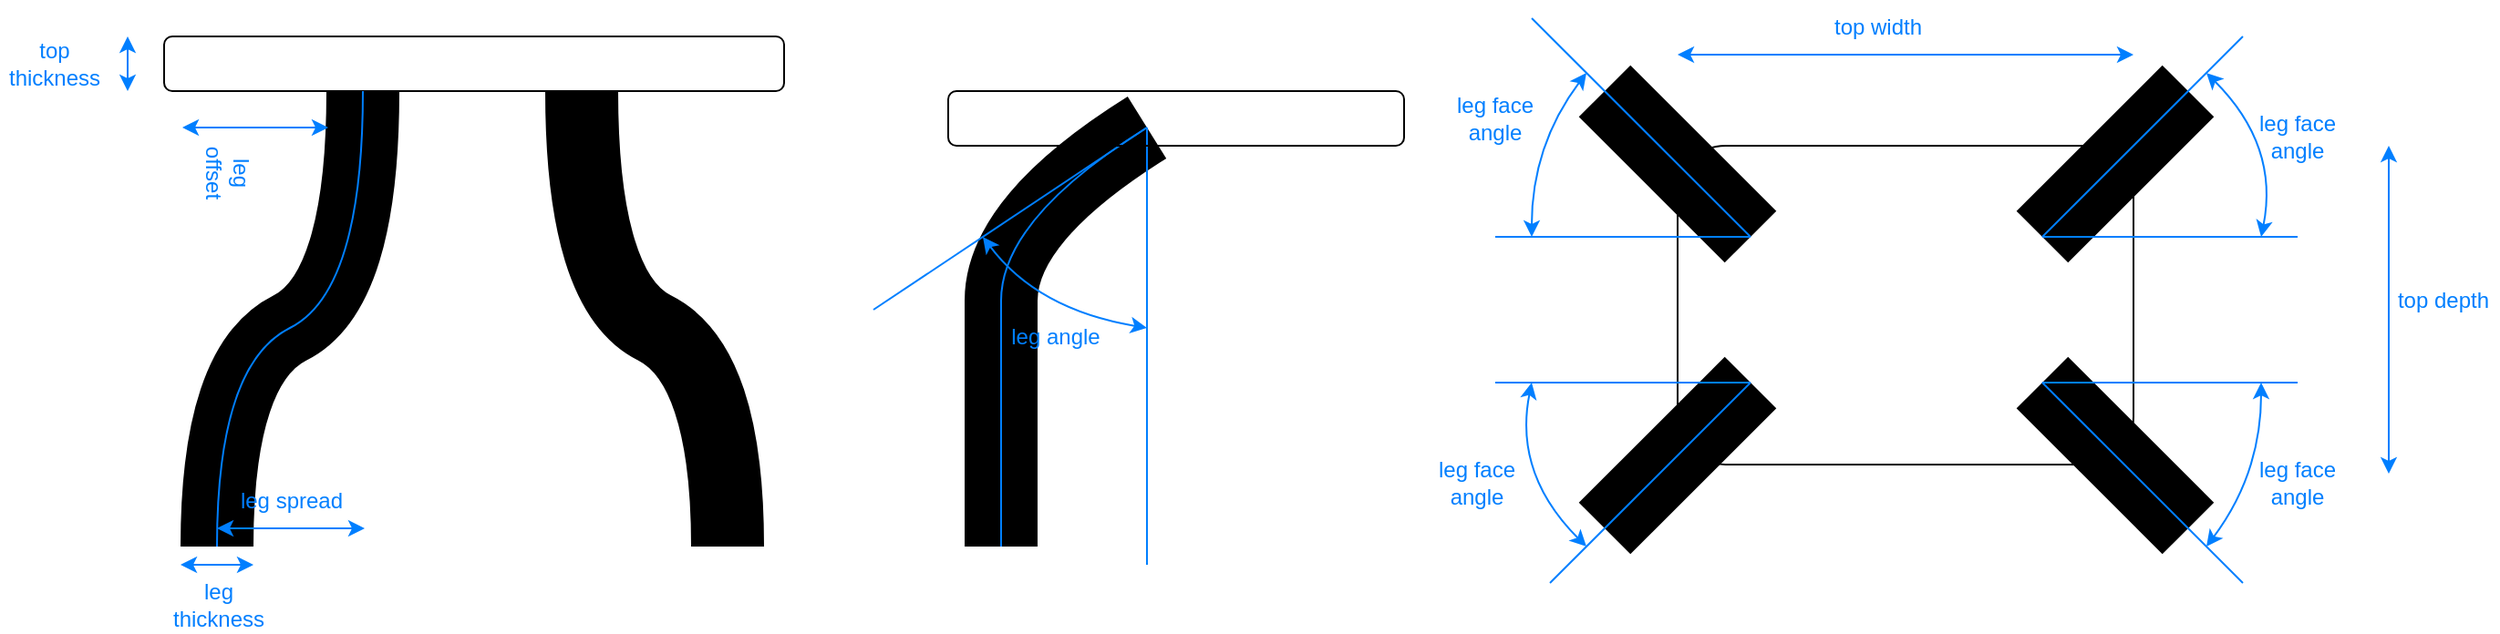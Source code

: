<mxfile version="24.7.5">
  <diagram name="Page-1" id="eQP9FpoesmKtvYTsBGKq">
    <mxGraphModel dx="1061" dy="802" grid="1" gridSize="10" guides="1" tooltips="1" connect="1" arrows="1" fold="1" page="1" pageScale="1" pageWidth="827" pageHeight="1169" math="0" shadow="0">
      <root>
        <mxCell id="0" />
        <mxCell id="1" parent="0" />
        <mxCell id="Jqw3kvBrC36GzWhBntCk-2" value="" style="rounded=1;whiteSpace=wrap;html=1;fillColor=none;" vertex="1" parent="1">
          <mxGeometry x="120" y="340" width="340" height="30" as="geometry" />
        </mxCell>
        <mxCell id="Jqw3kvBrC36GzWhBntCk-17" value="" style="endArrow=none;html=1;rounded=0;curved=1;flowAnimation=0;startArrow=none;startFill=0;endFill=0;strokeWidth=40;" edge="1" parent="1">
          <mxGeometry width="50" height="50" relative="1" as="geometry">
            <mxPoint x="149" y="620" as="sourcePoint" />
            <mxPoint x="229" y="370" as="targetPoint" />
            <Array as="points">
              <mxPoint x="149" y="520" />
              <mxPoint x="229" y="480" />
            </Array>
          </mxGeometry>
        </mxCell>
        <mxCell id="Jqw3kvBrC36GzWhBntCk-18" value="" style="endArrow=none;html=1;rounded=0;curved=1;flowAnimation=0;startArrow=none;startFill=0;endFill=0;strokeWidth=40;" edge="1" parent="1">
          <mxGeometry width="50" height="50" relative="1" as="geometry">
            <mxPoint x="429" y="620" as="sourcePoint" />
            <mxPoint x="349" y="370" as="targetPoint" />
            <Array as="points">
              <mxPoint x="429" y="520" />
              <mxPoint x="349" y="480" />
            </Array>
          </mxGeometry>
        </mxCell>
        <mxCell id="Jqw3kvBrC36GzWhBntCk-19" value="" style="endArrow=classic;startArrow=classic;html=1;rounded=0;strokeColor=#007FFF;align=center;verticalAlign=middle;fontFamily=Helvetica;fontSize=12;fontColor=#007FFF;labelBackgroundColor=default;fillColor=none;gradientColor=none;" edge="1" parent="1">
          <mxGeometry width="50" height="50" relative="1" as="geometry">
            <mxPoint x="129" y="630" as="sourcePoint" />
            <mxPoint x="169" y="630" as="targetPoint" />
          </mxGeometry>
        </mxCell>
        <mxCell id="Jqw3kvBrC36GzWhBntCk-20" value="leg thickness" style="text;html=1;align=center;verticalAlign=middle;whiteSpace=wrap;rounded=0;fontFamily=Helvetica;fontSize=12;fontColor=#007FFF;labelBackgroundColor=none;" vertex="1" parent="1">
          <mxGeometry x="120" y="637" width="60" height="30" as="geometry" />
        </mxCell>
        <mxCell id="Jqw3kvBrC36GzWhBntCk-21" value="" style="endArrow=classic;startArrow=classic;html=1;rounded=0;strokeColor=#007FFF;align=center;verticalAlign=middle;fontFamily=Helvetica;fontSize=12;fontColor=#007FFF;labelBackgroundColor=default;fillColor=none;gradientColor=none;" edge="1" parent="1">
          <mxGeometry width="50" height="50" relative="1" as="geometry">
            <mxPoint x="130" y="390" as="sourcePoint" />
            <mxPoint x="210" y="390" as="targetPoint" />
          </mxGeometry>
        </mxCell>
        <mxCell id="Jqw3kvBrC36GzWhBntCk-22" value="leg offset" style="text;html=1;align=center;verticalAlign=middle;whiteSpace=wrap;rounded=0;fontFamily=Helvetica;fontSize=12;fontColor=#007FFF;labelBackgroundColor=none;rotation=90;" vertex="1" parent="1">
          <mxGeometry x="130" y="400" width="50" height="30" as="geometry" />
        </mxCell>
        <mxCell id="Jqw3kvBrC36GzWhBntCk-23" value="" style="endArrow=none;html=1;rounded=0;strokeColor=#007FFF;align=center;verticalAlign=middle;fontFamily=Helvetica;fontSize=12;fontColor=#007FFF;labelBackgroundColor=none;startArrow=none;fillColor=none;gradientColor=none;curved=1;startFill=0;endFill=0;" edge="1" parent="1">
          <mxGeometry width="50" height="50" relative="1" as="geometry">
            <mxPoint x="149" y="620" as="sourcePoint" />
            <mxPoint x="229" y="370" as="targetPoint" />
            <Array as="points">
              <mxPoint x="149" y="520" />
              <mxPoint x="229" y="480" />
            </Array>
          </mxGeometry>
        </mxCell>
        <mxCell id="Jqw3kvBrC36GzWhBntCk-24" value="" style="endArrow=classic;startArrow=classic;html=1;rounded=0;strokeColor=#007FFF;align=center;verticalAlign=middle;fontFamily=Helvetica;fontSize=12;fontColor=#007FFF;labelBackgroundColor=none;fillColor=none;gradientColor=none;" edge="1" parent="1">
          <mxGeometry width="50" height="50" relative="1" as="geometry">
            <mxPoint x="149" y="610" as="sourcePoint" />
            <mxPoint x="230" y="610" as="targetPoint" />
          </mxGeometry>
        </mxCell>
        <mxCell id="Jqw3kvBrC36GzWhBntCk-25" value="leg spread" style="text;html=1;align=center;verticalAlign=middle;whiteSpace=wrap;rounded=0;fontFamily=Helvetica;fontSize=12;fontColor=#007FFF;labelBackgroundColor=none;" vertex="1" parent="1">
          <mxGeometry x="160" y="580" width="60" height="30" as="geometry" />
        </mxCell>
        <mxCell id="Jqw3kvBrC36GzWhBntCk-29" value="" style="endArrow=none;html=1;rounded=0;curved=1;flowAnimation=0;startArrow=none;startFill=0;endFill=0;strokeWidth=40;" edge="1" parent="1">
          <mxGeometry width="50" height="50" relative="1" as="geometry">
            <mxPoint x="579" y="620" as="sourcePoint" />
            <mxPoint x="659" y="390" as="targetPoint" />
            <Array as="points">
              <mxPoint x="579" y="530" />
              <mxPoint x="579" y="440" />
            </Array>
          </mxGeometry>
        </mxCell>
        <mxCell id="Jqw3kvBrC36GzWhBntCk-30" value="" style="endArrow=none;html=1;rounded=0;strokeColor=#007FFF;align=center;verticalAlign=middle;fontFamily=Helvetica;fontSize=12;fontColor=#007FFF;labelBackgroundColor=none;startArrow=none;fillColor=none;gradientColor=none;curved=1;startFill=0;endFill=0;" edge="1" parent="1">
          <mxGeometry width="50" height="50" relative="1" as="geometry">
            <mxPoint x="579" y="620" as="sourcePoint" />
            <mxPoint x="659" y="390" as="targetPoint" />
            <Array as="points">
              <mxPoint x="579" y="530" />
              <mxPoint x="579" y="440" />
            </Array>
          </mxGeometry>
        </mxCell>
        <mxCell id="Jqw3kvBrC36GzWhBntCk-31" value="" style="endArrow=none;html=1;rounded=0;align=center;verticalAlign=middle;fontFamily=Helvetica;fontSize=12;fontColor=#007FFF;labelBackgroundColor=none;fillColor=none;gradientColor=none;strokeColor=#007FFF;startArrow=none;startFill=0;endFill=0;curved=1;" edge="1" parent="1">
          <mxGeometry width="50" height="50" relative="1" as="geometry">
            <mxPoint x="659" y="630" as="sourcePoint" />
            <mxPoint x="659" y="390" as="targetPoint" />
          </mxGeometry>
        </mxCell>
        <mxCell id="Jqw3kvBrC36GzWhBntCk-32" value="" style="endArrow=none;html=1;rounded=0;align=center;verticalAlign=middle;fontFamily=Helvetica;fontSize=12;fontColor=#007FFF;labelBackgroundColor=none;fillColor=none;gradientColor=none;strokeColor=#007FFF;startArrow=none;startFill=0;endFill=0;curved=1;" edge="1" parent="1">
          <mxGeometry width="50" height="50" relative="1" as="geometry">
            <mxPoint x="509" y="490" as="sourcePoint" />
            <mxPoint x="659" y="390" as="targetPoint" />
          </mxGeometry>
        </mxCell>
        <mxCell id="Jqw3kvBrC36GzWhBntCk-33" value="" style="endArrow=classic;html=1;rounded=0;curved=1;strokeColor=#007FFF;align=center;verticalAlign=middle;fontFamily=Helvetica;fontSize=12;fontColor=#007FFF;labelBackgroundColor=default;startArrow=classic;fillColor=none;gradientColor=none;" edge="1" parent="1">
          <mxGeometry width="50" height="50" relative="1" as="geometry">
            <mxPoint x="569" y="450" as="sourcePoint" />
            <mxPoint x="659" y="500" as="targetPoint" />
            <Array as="points">
              <mxPoint x="599" y="490" />
            </Array>
          </mxGeometry>
        </mxCell>
        <mxCell id="Jqw3kvBrC36GzWhBntCk-34" value="leg angle" style="text;html=1;align=center;verticalAlign=middle;whiteSpace=wrap;rounded=0;fontFamily=Helvetica;fontSize=12;fontColor=#007FFF;labelBackgroundColor=none;" vertex="1" parent="1">
          <mxGeometry x="579" y="490" width="60" height="30" as="geometry" />
        </mxCell>
        <mxCell id="Jqw3kvBrC36GzWhBntCk-35" value="" style="rounded=1;whiteSpace=wrap;html=1;fillColor=none;" vertex="1" parent="1">
          <mxGeometry x="550" y="370" width="250" height="30" as="geometry" />
        </mxCell>
        <mxCell id="Jqw3kvBrC36GzWhBntCk-39" value="" style="endArrow=classic;startArrow=classic;html=1;rounded=0;strokeColor=#007FFF;align=center;verticalAlign=middle;fontFamily=Helvetica;fontSize=12;fontColor=#007FFF;labelBackgroundColor=default;fillColor=none;gradientColor=none;" edge="1" parent="1">
          <mxGeometry width="50" height="50" relative="1" as="geometry">
            <mxPoint x="100" y="370" as="sourcePoint" />
            <mxPoint x="100" y="340" as="targetPoint" />
          </mxGeometry>
        </mxCell>
        <mxCell id="Jqw3kvBrC36GzWhBntCk-40" value="top thickness" style="text;html=1;align=center;verticalAlign=middle;whiteSpace=wrap;rounded=0;fontFamily=Helvetica;fontSize=12;fontColor=#007FFF;labelBackgroundColor=none;" vertex="1" parent="1">
          <mxGeometry x="30" y="340" width="60" height="30" as="geometry" />
        </mxCell>
        <mxCell id="Jqw3kvBrC36GzWhBntCk-42" value="" style="rounded=1;whiteSpace=wrap;html=1;fillColor=none;" vertex="1" parent="1">
          <mxGeometry x="950" y="400" width="250" height="175" as="geometry" />
        </mxCell>
        <mxCell id="Jqw3kvBrC36GzWhBntCk-43" value="" style="endArrow=none;html=1;rounded=0;strokeColor=default;strokeWidth=40;align=center;verticalAlign=middle;fontFamily=Helvetica;fontSize=11;fontColor=default;labelBackgroundColor=default;startArrow=none;startFill=0;endFill=0;flowAnimation=0;curved=1;" edge="1" parent="1">
          <mxGeometry width="50" height="50" relative="1" as="geometry">
            <mxPoint x="910" y="370" as="sourcePoint" />
            <mxPoint x="990" y="450" as="targetPoint" />
          </mxGeometry>
        </mxCell>
        <mxCell id="Jqw3kvBrC36GzWhBntCk-44" value="" style="endArrow=none;html=1;rounded=0;strokeColor=default;strokeWidth=40;align=center;verticalAlign=middle;fontFamily=Helvetica;fontSize=11;fontColor=default;labelBackgroundColor=default;startArrow=none;startFill=0;endFill=0;flowAnimation=0;curved=1;" edge="1" parent="1">
          <mxGeometry width="50" height="50" relative="1" as="geometry">
            <mxPoint x="1230" y="370" as="sourcePoint" />
            <mxPoint x="1150" y="450" as="targetPoint" />
          </mxGeometry>
        </mxCell>
        <mxCell id="Jqw3kvBrC36GzWhBntCk-45" value="" style="endArrow=none;html=1;rounded=0;strokeColor=default;strokeWidth=40;align=center;verticalAlign=middle;fontFamily=Helvetica;fontSize=11;fontColor=default;labelBackgroundColor=default;startArrow=none;startFill=0;endFill=0;flowAnimation=0;curved=1;" edge="1" parent="1">
          <mxGeometry width="50" height="50" relative="1" as="geometry">
            <mxPoint x="1230" y="610" as="sourcePoint" />
            <mxPoint x="1150" y="530" as="targetPoint" />
          </mxGeometry>
        </mxCell>
        <mxCell id="Jqw3kvBrC36GzWhBntCk-46" value="" style="endArrow=none;html=1;rounded=0;strokeColor=default;strokeWidth=40;align=center;verticalAlign=middle;fontFamily=Helvetica;fontSize=11;fontColor=default;labelBackgroundColor=default;startArrow=none;startFill=0;endFill=0;flowAnimation=0;curved=1;" edge="1" parent="1">
          <mxGeometry width="50" height="50" relative="1" as="geometry">
            <mxPoint x="990" y="530" as="sourcePoint" />
            <mxPoint x="910" y="610" as="targetPoint" />
          </mxGeometry>
        </mxCell>
        <mxCell id="Jqw3kvBrC36GzWhBntCk-51" value="leg face angle" style="text;html=1;align=center;verticalAlign=middle;whiteSpace=wrap;rounded=0;fontFamily=Helvetica;fontSize=12;fontColor=#007FFF;labelBackgroundColor=none;" vertex="1" parent="1">
          <mxGeometry x="820" y="370" width="60" height="30" as="geometry" />
        </mxCell>
        <mxCell id="Jqw3kvBrC36GzWhBntCk-66" value="leg face angle" style="text;html=1;align=center;verticalAlign=middle;whiteSpace=wrap;rounded=0;fontFamily=Helvetica;fontSize=12;fontColor=#007FFF;labelBackgroundColor=none;" vertex="1" parent="1">
          <mxGeometry x="810" y="570" width="60" height="30" as="geometry" />
        </mxCell>
        <mxCell id="Jqw3kvBrC36GzWhBntCk-67" value="" style="group" vertex="1" connectable="0" parent="1">
          <mxGeometry x="850" y="340" width="140" height="300" as="geometry" />
        </mxCell>
        <mxCell id="Jqw3kvBrC36GzWhBntCk-48" value="" style="endArrow=none;html=1;rounded=0;strokeColor=#007FFF;align=center;verticalAlign=middle;fontFamily=Helvetica;fontSize=12;fontColor=#007FFF;labelBackgroundColor=none;startArrow=none;startFill=0;endFill=0;curved=1;fillColor=none;gradientColor=none;" edge="1" parent="Jqw3kvBrC36GzWhBntCk-67">
          <mxGeometry width="50" height="50" relative="1" as="geometry">
            <mxPoint y="110" as="sourcePoint" />
            <mxPoint x="140" y="110" as="targetPoint" />
          </mxGeometry>
        </mxCell>
        <mxCell id="Jqw3kvBrC36GzWhBntCk-49" value="" style="endArrow=none;html=1;rounded=0;strokeColor=#007FFF;align=center;verticalAlign=middle;fontFamily=Helvetica;fontSize=12;fontColor=#007FFF;labelBackgroundColor=none;startArrow=none;startFill=0;endFill=0;curved=1;fillColor=none;gradientColor=none;" edge="1" parent="Jqw3kvBrC36GzWhBntCk-67">
          <mxGeometry width="50" height="50" relative="1" as="geometry">
            <mxPoint x="20" y="-10" as="sourcePoint" />
            <mxPoint x="140" y="110" as="targetPoint" />
          </mxGeometry>
        </mxCell>
        <mxCell id="Jqw3kvBrC36GzWhBntCk-50" value="" style="endArrow=classic;html=1;rounded=0;curved=1;strokeColor=#007FFF;align=center;verticalAlign=middle;fontFamily=Helvetica;fontSize=12;fontColor=#007FFF;labelBackgroundColor=default;startArrow=classic;fillColor=none;gradientColor=none;" edge="1" parent="Jqw3kvBrC36GzWhBntCk-67">
          <mxGeometry width="50" height="50" relative="1" as="geometry">
            <mxPoint x="50" y="20" as="sourcePoint" />
            <mxPoint x="20" y="110" as="targetPoint" />
            <Array as="points">
              <mxPoint x="20" y="60" />
            </Array>
          </mxGeometry>
        </mxCell>
        <mxCell id="Jqw3kvBrC36GzWhBntCk-63" value="" style="endArrow=none;html=1;rounded=0;strokeColor=#007FFF;align=center;verticalAlign=middle;fontFamily=Helvetica;fontSize=12;fontColor=#007FFF;labelBackgroundColor=none;startArrow=none;startFill=0;endFill=0;curved=1;fillColor=none;gradientColor=none;" edge="1" parent="Jqw3kvBrC36GzWhBntCk-67">
          <mxGeometry width="50" height="50" relative="1" as="geometry">
            <mxPoint y="190" as="sourcePoint" />
            <mxPoint x="140" y="190" as="targetPoint" />
          </mxGeometry>
        </mxCell>
        <mxCell id="Jqw3kvBrC36GzWhBntCk-64" value="" style="endArrow=none;html=1;rounded=0;strokeColor=#007FFF;align=center;verticalAlign=middle;fontFamily=Helvetica;fontSize=12;fontColor=#007FFF;labelBackgroundColor=none;startArrow=none;startFill=0;endFill=0;curved=1;fillColor=none;gradientColor=none;" edge="1" parent="Jqw3kvBrC36GzWhBntCk-67">
          <mxGeometry width="50" height="50" relative="1" as="geometry">
            <mxPoint x="30" y="300" as="sourcePoint" />
            <mxPoint x="140" y="190" as="targetPoint" />
          </mxGeometry>
        </mxCell>
        <mxCell id="Jqw3kvBrC36GzWhBntCk-65" value="" style="endArrow=classic;html=1;rounded=0;curved=1;strokeColor=#007FFF;align=center;verticalAlign=middle;fontFamily=Helvetica;fontSize=12;fontColor=#007FFF;labelBackgroundColor=default;startArrow=classic;fillColor=none;gradientColor=none;" edge="1" parent="Jqw3kvBrC36GzWhBntCk-67">
          <mxGeometry width="50" height="50" relative="1" as="geometry">
            <mxPoint x="50" y="280" as="sourcePoint" />
            <mxPoint x="20" y="190" as="targetPoint" />
            <Array as="points">
              <mxPoint x="10" y="240" />
            </Array>
          </mxGeometry>
        </mxCell>
        <mxCell id="Jqw3kvBrC36GzWhBntCk-68" value="" style="group;rotation=-180;" vertex="1" connectable="0" parent="1">
          <mxGeometry x="1150" y="340" width="170" height="300" as="geometry" />
        </mxCell>
        <mxCell id="Jqw3kvBrC36GzWhBntCk-69" value="" style="endArrow=none;html=1;rounded=0;strokeColor=#007FFF;align=center;verticalAlign=middle;fontFamily=Helvetica;fontSize=12;fontColor=#007FFF;labelBackgroundColor=none;startArrow=none;startFill=0;endFill=0;curved=1;fillColor=none;gradientColor=none;" edge="1" parent="Jqw3kvBrC36GzWhBntCk-68">
          <mxGeometry width="50" height="50" relative="1" as="geometry">
            <mxPoint x="140" y="190" as="sourcePoint" />
            <mxPoint y="190" as="targetPoint" />
          </mxGeometry>
        </mxCell>
        <mxCell id="Jqw3kvBrC36GzWhBntCk-70" value="" style="endArrow=none;html=1;rounded=0;strokeColor=#007FFF;align=center;verticalAlign=middle;fontFamily=Helvetica;fontSize=12;fontColor=#007FFF;labelBackgroundColor=none;startArrow=none;startFill=0;endFill=0;curved=1;fillColor=none;gradientColor=none;" edge="1" parent="Jqw3kvBrC36GzWhBntCk-68">
          <mxGeometry width="50" height="50" relative="1" as="geometry">
            <mxPoint x="110" y="300" as="sourcePoint" />
            <mxPoint y="190" as="targetPoint" />
          </mxGeometry>
        </mxCell>
        <mxCell id="Jqw3kvBrC36GzWhBntCk-71" value="" style="endArrow=classic;html=1;rounded=0;curved=1;strokeColor=#007FFF;align=center;verticalAlign=middle;fontFamily=Helvetica;fontSize=12;fontColor=#007FFF;labelBackgroundColor=default;startArrow=classic;fillColor=none;gradientColor=none;" edge="1" parent="Jqw3kvBrC36GzWhBntCk-68">
          <mxGeometry width="50" height="50" relative="1" as="geometry">
            <mxPoint x="90" y="280" as="sourcePoint" />
            <mxPoint x="120" y="190" as="targetPoint" />
            <Array as="points">
              <mxPoint x="120" y="240" />
            </Array>
          </mxGeometry>
        </mxCell>
        <mxCell id="Jqw3kvBrC36GzWhBntCk-72" value="" style="endArrow=none;html=1;rounded=0;strokeColor=#007FFF;align=center;verticalAlign=middle;fontFamily=Helvetica;fontSize=12;fontColor=#007FFF;labelBackgroundColor=none;startArrow=none;startFill=0;endFill=0;curved=1;fillColor=none;gradientColor=none;" edge="1" parent="Jqw3kvBrC36GzWhBntCk-68">
          <mxGeometry width="50" height="50" relative="1" as="geometry">
            <mxPoint x="140" y="110" as="sourcePoint" />
            <mxPoint y="110" as="targetPoint" />
          </mxGeometry>
        </mxCell>
        <mxCell id="Jqw3kvBrC36GzWhBntCk-73" value="" style="endArrow=none;html=1;rounded=0;strokeColor=#007FFF;align=center;verticalAlign=middle;fontFamily=Helvetica;fontSize=12;fontColor=#007FFF;labelBackgroundColor=none;startArrow=none;startFill=0;endFill=0;curved=1;fillColor=none;gradientColor=none;" edge="1" parent="Jqw3kvBrC36GzWhBntCk-68">
          <mxGeometry width="50" height="50" relative="1" as="geometry">
            <mxPoint x="110" as="sourcePoint" />
            <mxPoint y="110" as="targetPoint" />
          </mxGeometry>
        </mxCell>
        <mxCell id="Jqw3kvBrC36GzWhBntCk-74" value="" style="endArrow=classic;html=1;rounded=0;curved=1;strokeColor=#007FFF;align=center;verticalAlign=middle;fontFamily=Helvetica;fontSize=12;fontColor=#007FFF;labelBackgroundColor=default;startArrow=classic;fillColor=none;gradientColor=none;" edge="1" parent="Jqw3kvBrC36GzWhBntCk-68">
          <mxGeometry width="50" height="50" relative="1" as="geometry">
            <mxPoint x="90" y="20" as="sourcePoint" />
            <mxPoint x="120" y="110" as="targetPoint" />
            <Array as="points">
              <mxPoint x="130" y="60" />
            </Array>
          </mxGeometry>
        </mxCell>
        <mxCell id="Jqw3kvBrC36GzWhBntCk-77" value="leg face angle" style="text;html=1;align=center;verticalAlign=middle;whiteSpace=wrap;rounded=0;fontFamily=Helvetica;fontSize=12;fontColor=#007FFF;labelBackgroundColor=none;" vertex="1" parent="Jqw3kvBrC36GzWhBntCk-68">
          <mxGeometry x="110" y="40" width="60" height="30" as="geometry" />
        </mxCell>
        <mxCell id="Jqw3kvBrC36GzWhBntCk-86" value="leg face angle" style="text;html=1;align=center;verticalAlign=middle;whiteSpace=wrap;rounded=0;fontFamily=Helvetica;fontSize=12;fontColor=#007FFF;labelBackgroundColor=none;" vertex="1" parent="Jqw3kvBrC36GzWhBntCk-68">
          <mxGeometry x="110" y="230" width="60" height="30" as="geometry" />
        </mxCell>
        <mxCell id="Jqw3kvBrC36GzWhBntCk-75" value="top width" style="text;html=1;align=center;verticalAlign=middle;whiteSpace=wrap;rounded=0;fontColor=#007FFF;fontFamily=Helvetica;fontSize=12;labelBackgroundColor=none;strokeColor=none;" vertex="1" parent="1">
          <mxGeometry x="1030" y="320" width="60" height="30" as="geometry" />
        </mxCell>
        <mxCell id="Jqw3kvBrC36GzWhBntCk-76" value="" style="endArrow=classic;startArrow=classic;html=1;rounded=0;align=center;verticalAlign=middle;fontFamily=Helvetica;fontSize=12;fontColor=#007FFF;fillColor=none;gradientColor=none;strokeColor=#007FFF;" edge="1" parent="1">
          <mxGeometry width="50" height="50" relative="1" as="geometry">
            <mxPoint x="950" y="350" as="sourcePoint" />
            <mxPoint x="1200" y="350" as="targetPoint" />
          </mxGeometry>
        </mxCell>
        <mxCell id="Jqw3kvBrC36GzWhBntCk-87" value="" style="endArrow=classic;startArrow=classic;html=1;rounded=0;align=center;verticalAlign=middle;fontFamily=Helvetica;fontSize=12;fontColor=#007FFF;fillColor=none;gradientColor=none;strokeColor=#007FFF;" edge="1" parent="1">
          <mxGeometry width="50" height="50" relative="1" as="geometry">
            <mxPoint x="1340" y="400" as="sourcePoint" />
            <mxPoint x="1340" y="580" as="targetPoint" />
          </mxGeometry>
        </mxCell>
        <mxCell id="Jqw3kvBrC36GzWhBntCk-88" value="top depth" style="text;html=1;align=center;verticalAlign=middle;whiteSpace=wrap;rounded=0;fontColor=#007FFF;fontFamily=Helvetica;fontSize=12;labelBackgroundColor=none;strokeColor=none;" vertex="1" parent="1">
          <mxGeometry x="1340" y="470" width="60" height="30" as="geometry" />
        </mxCell>
      </root>
    </mxGraphModel>
  </diagram>
</mxfile>

